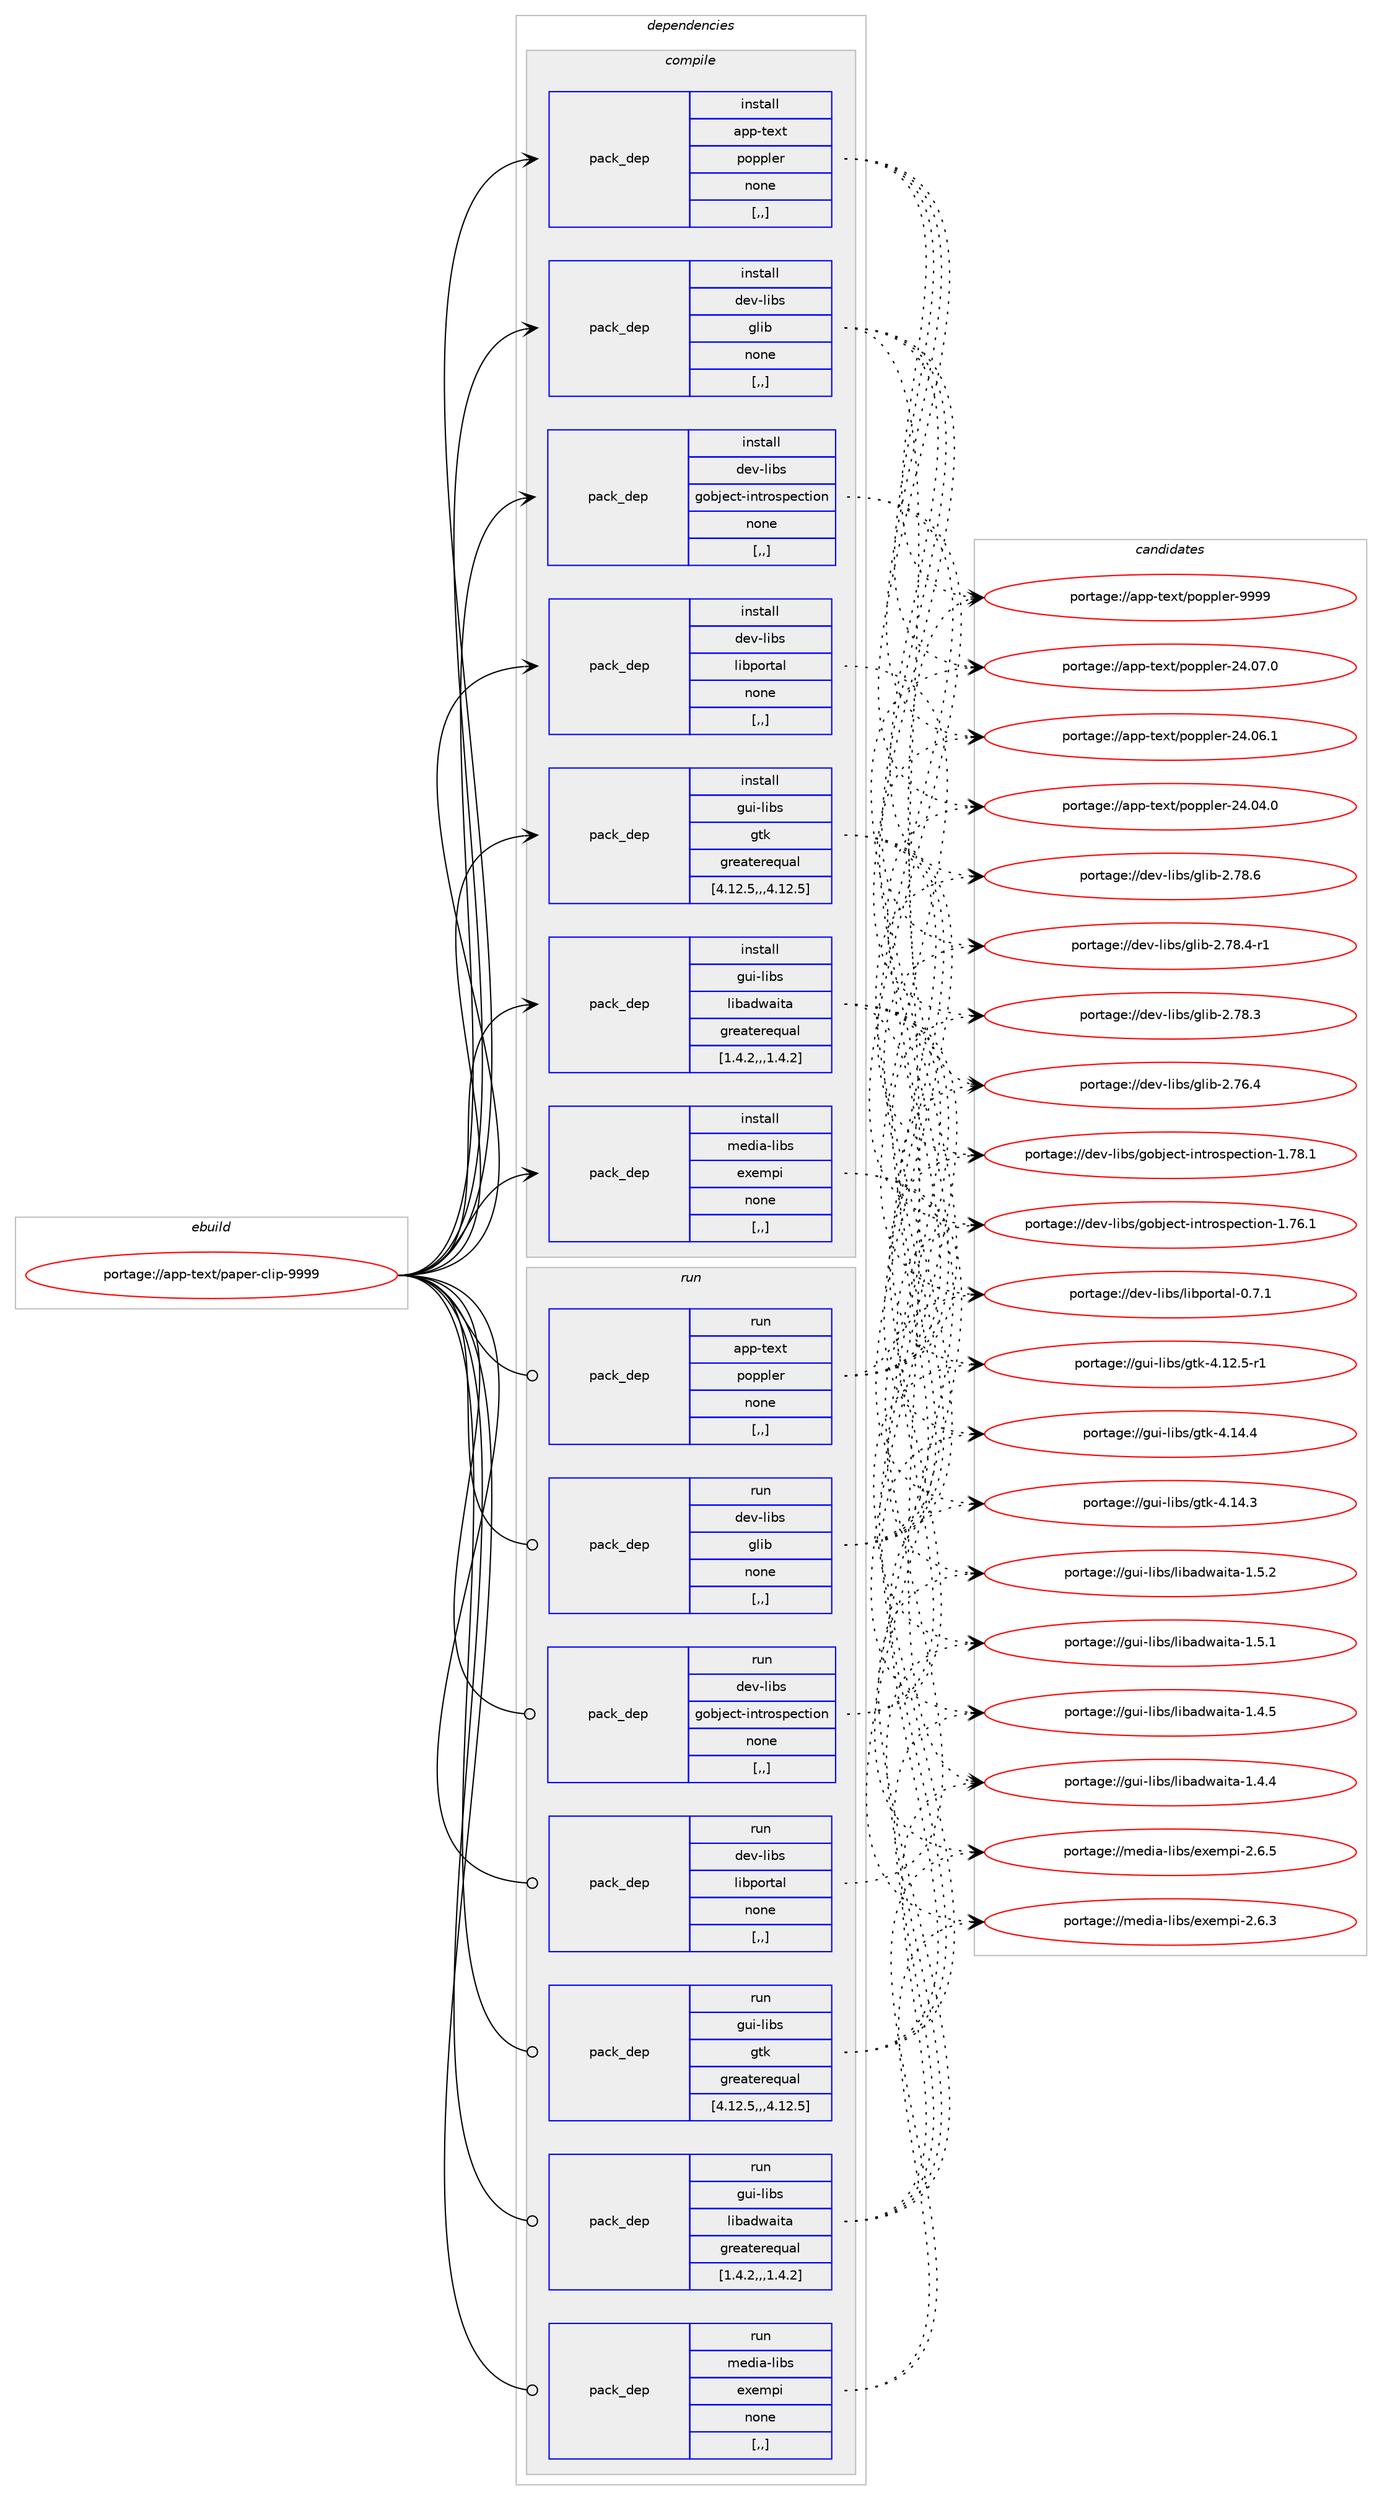 digraph prolog {

# *************
# Graph options
# *************

newrank=true;
concentrate=true;
compound=true;
graph [rankdir=LR,fontname=Helvetica,fontsize=10,ranksep=1.5];#, ranksep=2.5, nodesep=0.2];
edge  [arrowhead=vee];
node  [fontname=Helvetica,fontsize=10];

# **********
# The ebuild
# **********

subgraph cluster_leftcol {
color=gray;
label=<<i>ebuild</i>>;
id [label="portage://app-text/paper-clip-9999", color=red, width=4, href="../app-text/paper-clip-9999.svg"];
}

# ****************
# The dependencies
# ****************

subgraph cluster_midcol {
color=gray;
label=<<i>dependencies</i>>;
subgraph cluster_compile {
fillcolor="#eeeeee";
style=filled;
label=<<i>compile</i>>;
subgraph pack42003 {
dependency58040 [label=<<TABLE BORDER="0" CELLBORDER="1" CELLSPACING="0" CELLPADDING="4" WIDTH="220"><TR><TD ROWSPAN="6" CELLPADDING="30">pack_dep</TD></TR><TR><TD WIDTH="110">install</TD></TR><TR><TD>app-text</TD></TR><TR><TD>poppler</TD></TR><TR><TD>none</TD></TR><TR><TD>[,,]</TD></TR></TABLE>>, shape=none, color=blue];
}
id:e -> dependency58040:w [weight=20,style="solid",arrowhead="vee"];
subgraph pack42004 {
dependency58041 [label=<<TABLE BORDER="0" CELLBORDER="1" CELLSPACING="0" CELLPADDING="4" WIDTH="220"><TR><TD ROWSPAN="6" CELLPADDING="30">pack_dep</TD></TR><TR><TD WIDTH="110">install</TD></TR><TR><TD>dev-libs</TD></TR><TR><TD>glib</TD></TR><TR><TD>none</TD></TR><TR><TD>[,,]</TD></TR></TABLE>>, shape=none, color=blue];
}
id:e -> dependency58041:w [weight=20,style="solid",arrowhead="vee"];
subgraph pack42005 {
dependency58042 [label=<<TABLE BORDER="0" CELLBORDER="1" CELLSPACING="0" CELLPADDING="4" WIDTH="220"><TR><TD ROWSPAN="6" CELLPADDING="30">pack_dep</TD></TR><TR><TD WIDTH="110">install</TD></TR><TR><TD>dev-libs</TD></TR><TR><TD>gobject-introspection</TD></TR><TR><TD>none</TD></TR><TR><TD>[,,]</TD></TR></TABLE>>, shape=none, color=blue];
}
id:e -> dependency58042:w [weight=20,style="solid",arrowhead="vee"];
subgraph pack42006 {
dependency58043 [label=<<TABLE BORDER="0" CELLBORDER="1" CELLSPACING="0" CELLPADDING="4" WIDTH="220"><TR><TD ROWSPAN="6" CELLPADDING="30">pack_dep</TD></TR><TR><TD WIDTH="110">install</TD></TR><TR><TD>dev-libs</TD></TR><TR><TD>libportal</TD></TR><TR><TD>none</TD></TR><TR><TD>[,,]</TD></TR></TABLE>>, shape=none, color=blue];
}
id:e -> dependency58043:w [weight=20,style="solid",arrowhead="vee"];
subgraph pack42007 {
dependency58044 [label=<<TABLE BORDER="0" CELLBORDER="1" CELLSPACING="0" CELLPADDING="4" WIDTH="220"><TR><TD ROWSPAN="6" CELLPADDING="30">pack_dep</TD></TR><TR><TD WIDTH="110">install</TD></TR><TR><TD>gui-libs</TD></TR><TR><TD>gtk</TD></TR><TR><TD>greaterequal</TD></TR><TR><TD>[4.12.5,,,4.12.5]</TD></TR></TABLE>>, shape=none, color=blue];
}
id:e -> dependency58044:w [weight=20,style="solid",arrowhead="vee"];
subgraph pack42008 {
dependency58045 [label=<<TABLE BORDER="0" CELLBORDER="1" CELLSPACING="0" CELLPADDING="4" WIDTH="220"><TR><TD ROWSPAN="6" CELLPADDING="30">pack_dep</TD></TR><TR><TD WIDTH="110">install</TD></TR><TR><TD>gui-libs</TD></TR><TR><TD>libadwaita</TD></TR><TR><TD>greaterequal</TD></TR><TR><TD>[1.4.2,,,1.4.2]</TD></TR></TABLE>>, shape=none, color=blue];
}
id:e -> dependency58045:w [weight=20,style="solid",arrowhead="vee"];
subgraph pack42009 {
dependency58046 [label=<<TABLE BORDER="0" CELLBORDER="1" CELLSPACING="0" CELLPADDING="4" WIDTH="220"><TR><TD ROWSPAN="6" CELLPADDING="30">pack_dep</TD></TR><TR><TD WIDTH="110">install</TD></TR><TR><TD>media-libs</TD></TR><TR><TD>exempi</TD></TR><TR><TD>none</TD></TR><TR><TD>[,,]</TD></TR></TABLE>>, shape=none, color=blue];
}
id:e -> dependency58046:w [weight=20,style="solid",arrowhead="vee"];
}
subgraph cluster_compileandrun {
fillcolor="#eeeeee";
style=filled;
label=<<i>compile and run</i>>;
}
subgraph cluster_run {
fillcolor="#eeeeee";
style=filled;
label=<<i>run</i>>;
subgraph pack42010 {
dependency58047 [label=<<TABLE BORDER="0" CELLBORDER="1" CELLSPACING="0" CELLPADDING="4" WIDTH="220"><TR><TD ROWSPAN="6" CELLPADDING="30">pack_dep</TD></TR><TR><TD WIDTH="110">run</TD></TR><TR><TD>app-text</TD></TR><TR><TD>poppler</TD></TR><TR><TD>none</TD></TR><TR><TD>[,,]</TD></TR></TABLE>>, shape=none, color=blue];
}
id:e -> dependency58047:w [weight=20,style="solid",arrowhead="odot"];
subgraph pack42011 {
dependency58048 [label=<<TABLE BORDER="0" CELLBORDER="1" CELLSPACING="0" CELLPADDING="4" WIDTH="220"><TR><TD ROWSPAN="6" CELLPADDING="30">pack_dep</TD></TR><TR><TD WIDTH="110">run</TD></TR><TR><TD>dev-libs</TD></TR><TR><TD>glib</TD></TR><TR><TD>none</TD></TR><TR><TD>[,,]</TD></TR></TABLE>>, shape=none, color=blue];
}
id:e -> dependency58048:w [weight=20,style="solid",arrowhead="odot"];
subgraph pack42012 {
dependency58049 [label=<<TABLE BORDER="0" CELLBORDER="1" CELLSPACING="0" CELLPADDING="4" WIDTH="220"><TR><TD ROWSPAN="6" CELLPADDING="30">pack_dep</TD></TR><TR><TD WIDTH="110">run</TD></TR><TR><TD>dev-libs</TD></TR><TR><TD>gobject-introspection</TD></TR><TR><TD>none</TD></TR><TR><TD>[,,]</TD></TR></TABLE>>, shape=none, color=blue];
}
id:e -> dependency58049:w [weight=20,style="solid",arrowhead="odot"];
subgraph pack42013 {
dependency58050 [label=<<TABLE BORDER="0" CELLBORDER="1" CELLSPACING="0" CELLPADDING="4" WIDTH="220"><TR><TD ROWSPAN="6" CELLPADDING="30">pack_dep</TD></TR><TR><TD WIDTH="110">run</TD></TR><TR><TD>dev-libs</TD></TR><TR><TD>libportal</TD></TR><TR><TD>none</TD></TR><TR><TD>[,,]</TD></TR></TABLE>>, shape=none, color=blue];
}
id:e -> dependency58050:w [weight=20,style="solid",arrowhead="odot"];
subgraph pack42014 {
dependency58051 [label=<<TABLE BORDER="0" CELLBORDER="1" CELLSPACING="0" CELLPADDING="4" WIDTH="220"><TR><TD ROWSPAN="6" CELLPADDING="30">pack_dep</TD></TR><TR><TD WIDTH="110">run</TD></TR><TR><TD>gui-libs</TD></TR><TR><TD>gtk</TD></TR><TR><TD>greaterequal</TD></TR><TR><TD>[4.12.5,,,4.12.5]</TD></TR></TABLE>>, shape=none, color=blue];
}
id:e -> dependency58051:w [weight=20,style="solid",arrowhead="odot"];
subgraph pack42015 {
dependency58052 [label=<<TABLE BORDER="0" CELLBORDER="1" CELLSPACING="0" CELLPADDING="4" WIDTH="220"><TR><TD ROWSPAN="6" CELLPADDING="30">pack_dep</TD></TR><TR><TD WIDTH="110">run</TD></TR><TR><TD>gui-libs</TD></TR><TR><TD>libadwaita</TD></TR><TR><TD>greaterequal</TD></TR><TR><TD>[1.4.2,,,1.4.2]</TD></TR></TABLE>>, shape=none, color=blue];
}
id:e -> dependency58052:w [weight=20,style="solid",arrowhead="odot"];
subgraph pack42016 {
dependency58053 [label=<<TABLE BORDER="0" CELLBORDER="1" CELLSPACING="0" CELLPADDING="4" WIDTH="220"><TR><TD ROWSPAN="6" CELLPADDING="30">pack_dep</TD></TR><TR><TD WIDTH="110">run</TD></TR><TR><TD>media-libs</TD></TR><TR><TD>exempi</TD></TR><TR><TD>none</TD></TR><TR><TD>[,,]</TD></TR></TABLE>>, shape=none, color=blue];
}
id:e -> dependency58053:w [weight=20,style="solid",arrowhead="odot"];
}
}

# **************
# The candidates
# **************

subgraph cluster_choices {
rank=same;
color=gray;
label=<<i>candidates</i>>;

subgraph choice42003 {
color=black;
nodesep=1;
choice9711211245116101120116471121111121121081011144557575757 [label="portage://app-text/poppler-9999", color=red, width=4,href="../app-text/poppler-9999.svg"];
choice9711211245116101120116471121111121121081011144550524648554648 [label="portage://app-text/poppler-24.07.0", color=red, width=4,href="../app-text/poppler-24.07.0.svg"];
choice9711211245116101120116471121111121121081011144550524648544649 [label="portage://app-text/poppler-24.06.1", color=red, width=4,href="../app-text/poppler-24.06.1.svg"];
choice9711211245116101120116471121111121121081011144550524648524648 [label="portage://app-text/poppler-24.04.0", color=red, width=4,href="../app-text/poppler-24.04.0.svg"];
dependency58040:e -> choice9711211245116101120116471121111121121081011144557575757:w [style=dotted,weight="100"];
dependency58040:e -> choice9711211245116101120116471121111121121081011144550524648554648:w [style=dotted,weight="100"];
dependency58040:e -> choice9711211245116101120116471121111121121081011144550524648544649:w [style=dotted,weight="100"];
dependency58040:e -> choice9711211245116101120116471121111121121081011144550524648524648:w [style=dotted,weight="100"];
}
subgraph choice42004 {
color=black;
nodesep=1;
choice1001011184510810598115471031081059845504655564654 [label="portage://dev-libs/glib-2.78.6", color=red, width=4,href="../dev-libs/glib-2.78.6.svg"];
choice10010111845108105981154710310810598455046555646524511449 [label="portage://dev-libs/glib-2.78.4-r1", color=red, width=4,href="../dev-libs/glib-2.78.4-r1.svg"];
choice1001011184510810598115471031081059845504655564651 [label="portage://dev-libs/glib-2.78.3", color=red, width=4,href="../dev-libs/glib-2.78.3.svg"];
choice1001011184510810598115471031081059845504655544652 [label="portage://dev-libs/glib-2.76.4", color=red, width=4,href="../dev-libs/glib-2.76.4.svg"];
dependency58041:e -> choice1001011184510810598115471031081059845504655564654:w [style=dotted,weight="100"];
dependency58041:e -> choice10010111845108105981154710310810598455046555646524511449:w [style=dotted,weight="100"];
dependency58041:e -> choice1001011184510810598115471031081059845504655564651:w [style=dotted,weight="100"];
dependency58041:e -> choice1001011184510810598115471031081059845504655544652:w [style=dotted,weight="100"];
}
subgraph choice42005 {
color=black;
nodesep=1;
choice1001011184510810598115471031119810610199116451051101161141111151121019911610511111045494655564649 [label="portage://dev-libs/gobject-introspection-1.78.1", color=red, width=4,href="../dev-libs/gobject-introspection-1.78.1.svg"];
choice1001011184510810598115471031119810610199116451051101161141111151121019911610511111045494655544649 [label="portage://dev-libs/gobject-introspection-1.76.1", color=red, width=4,href="../dev-libs/gobject-introspection-1.76.1.svg"];
dependency58042:e -> choice1001011184510810598115471031119810610199116451051101161141111151121019911610511111045494655564649:w [style=dotted,weight="100"];
dependency58042:e -> choice1001011184510810598115471031119810610199116451051101161141111151121019911610511111045494655544649:w [style=dotted,weight="100"];
}
subgraph choice42006 {
color=black;
nodesep=1;
choice1001011184510810598115471081059811211111411697108454846554649 [label="portage://dev-libs/libportal-0.7.1", color=red, width=4,href="../dev-libs/libportal-0.7.1.svg"];
dependency58043:e -> choice1001011184510810598115471081059811211111411697108454846554649:w [style=dotted,weight="100"];
}
subgraph choice42007 {
color=black;
nodesep=1;
choice10311710545108105981154710311610745524649524652 [label="portage://gui-libs/gtk-4.14.4", color=red, width=4,href="../gui-libs/gtk-4.14.4.svg"];
choice10311710545108105981154710311610745524649524651 [label="portage://gui-libs/gtk-4.14.3", color=red, width=4,href="../gui-libs/gtk-4.14.3.svg"];
choice103117105451081059811547103116107455246495046534511449 [label="portage://gui-libs/gtk-4.12.5-r1", color=red, width=4,href="../gui-libs/gtk-4.12.5-r1.svg"];
dependency58044:e -> choice10311710545108105981154710311610745524649524652:w [style=dotted,weight="100"];
dependency58044:e -> choice10311710545108105981154710311610745524649524651:w [style=dotted,weight="100"];
dependency58044:e -> choice103117105451081059811547103116107455246495046534511449:w [style=dotted,weight="100"];
}
subgraph choice42008 {
color=black;
nodesep=1;
choice10311710545108105981154710810598971001199710511697454946534650 [label="portage://gui-libs/libadwaita-1.5.2", color=red, width=4,href="../gui-libs/libadwaita-1.5.2.svg"];
choice10311710545108105981154710810598971001199710511697454946534649 [label="portage://gui-libs/libadwaita-1.5.1", color=red, width=4,href="../gui-libs/libadwaita-1.5.1.svg"];
choice10311710545108105981154710810598971001199710511697454946524653 [label="portage://gui-libs/libadwaita-1.4.5", color=red, width=4,href="../gui-libs/libadwaita-1.4.5.svg"];
choice10311710545108105981154710810598971001199710511697454946524652 [label="portage://gui-libs/libadwaita-1.4.4", color=red, width=4,href="../gui-libs/libadwaita-1.4.4.svg"];
dependency58045:e -> choice10311710545108105981154710810598971001199710511697454946534650:w [style=dotted,weight="100"];
dependency58045:e -> choice10311710545108105981154710810598971001199710511697454946534649:w [style=dotted,weight="100"];
dependency58045:e -> choice10311710545108105981154710810598971001199710511697454946524653:w [style=dotted,weight="100"];
dependency58045:e -> choice10311710545108105981154710810598971001199710511697454946524652:w [style=dotted,weight="100"];
}
subgraph choice42009 {
color=black;
nodesep=1;
choice10910110010597451081059811547101120101109112105455046544653 [label="portage://media-libs/exempi-2.6.5", color=red, width=4,href="../media-libs/exempi-2.6.5.svg"];
choice10910110010597451081059811547101120101109112105455046544651 [label="portage://media-libs/exempi-2.6.3", color=red, width=4,href="../media-libs/exempi-2.6.3.svg"];
dependency58046:e -> choice10910110010597451081059811547101120101109112105455046544653:w [style=dotted,weight="100"];
dependency58046:e -> choice10910110010597451081059811547101120101109112105455046544651:w [style=dotted,weight="100"];
}
subgraph choice42010 {
color=black;
nodesep=1;
choice9711211245116101120116471121111121121081011144557575757 [label="portage://app-text/poppler-9999", color=red, width=4,href="../app-text/poppler-9999.svg"];
choice9711211245116101120116471121111121121081011144550524648554648 [label="portage://app-text/poppler-24.07.0", color=red, width=4,href="../app-text/poppler-24.07.0.svg"];
choice9711211245116101120116471121111121121081011144550524648544649 [label="portage://app-text/poppler-24.06.1", color=red, width=4,href="../app-text/poppler-24.06.1.svg"];
choice9711211245116101120116471121111121121081011144550524648524648 [label="portage://app-text/poppler-24.04.0", color=red, width=4,href="../app-text/poppler-24.04.0.svg"];
dependency58047:e -> choice9711211245116101120116471121111121121081011144557575757:w [style=dotted,weight="100"];
dependency58047:e -> choice9711211245116101120116471121111121121081011144550524648554648:w [style=dotted,weight="100"];
dependency58047:e -> choice9711211245116101120116471121111121121081011144550524648544649:w [style=dotted,weight="100"];
dependency58047:e -> choice9711211245116101120116471121111121121081011144550524648524648:w [style=dotted,weight="100"];
}
subgraph choice42011 {
color=black;
nodesep=1;
choice1001011184510810598115471031081059845504655564654 [label="portage://dev-libs/glib-2.78.6", color=red, width=4,href="../dev-libs/glib-2.78.6.svg"];
choice10010111845108105981154710310810598455046555646524511449 [label="portage://dev-libs/glib-2.78.4-r1", color=red, width=4,href="../dev-libs/glib-2.78.4-r1.svg"];
choice1001011184510810598115471031081059845504655564651 [label="portage://dev-libs/glib-2.78.3", color=red, width=4,href="../dev-libs/glib-2.78.3.svg"];
choice1001011184510810598115471031081059845504655544652 [label="portage://dev-libs/glib-2.76.4", color=red, width=4,href="../dev-libs/glib-2.76.4.svg"];
dependency58048:e -> choice1001011184510810598115471031081059845504655564654:w [style=dotted,weight="100"];
dependency58048:e -> choice10010111845108105981154710310810598455046555646524511449:w [style=dotted,weight="100"];
dependency58048:e -> choice1001011184510810598115471031081059845504655564651:w [style=dotted,weight="100"];
dependency58048:e -> choice1001011184510810598115471031081059845504655544652:w [style=dotted,weight="100"];
}
subgraph choice42012 {
color=black;
nodesep=1;
choice1001011184510810598115471031119810610199116451051101161141111151121019911610511111045494655564649 [label="portage://dev-libs/gobject-introspection-1.78.1", color=red, width=4,href="../dev-libs/gobject-introspection-1.78.1.svg"];
choice1001011184510810598115471031119810610199116451051101161141111151121019911610511111045494655544649 [label="portage://dev-libs/gobject-introspection-1.76.1", color=red, width=4,href="../dev-libs/gobject-introspection-1.76.1.svg"];
dependency58049:e -> choice1001011184510810598115471031119810610199116451051101161141111151121019911610511111045494655564649:w [style=dotted,weight="100"];
dependency58049:e -> choice1001011184510810598115471031119810610199116451051101161141111151121019911610511111045494655544649:w [style=dotted,weight="100"];
}
subgraph choice42013 {
color=black;
nodesep=1;
choice1001011184510810598115471081059811211111411697108454846554649 [label="portage://dev-libs/libportal-0.7.1", color=red, width=4,href="../dev-libs/libportal-0.7.1.svg"];
dependency58050:e -> choice1001011184510810598115471081059811211111411697108454846554649:w [style=dotted,weight="100"];
}
subgraph choice42014 {
color=black;
nodesep=1;
choice10311710545108105981154710311610745524649524652 [label="portage://gui-libs/gtk-4.14.4", color=red, width=4,href="../gui-libs/gtk-4.14.4.svg"];
choice10311710545108105981154710311610745524649524651 [label="portage://gui-libs/gtk-4.14.3", color=red, width=4,href="../gui-libs/gtk-4.14.3.svg"];
choice103117105451081059811547103116107455246495046534511449 [label="portage://gui-libs/gtk-4.12.5-r1", color=red, width=4,href="../gui-libs/gtk-4.12.5-r1.svg"];
dependency58051:e -> choice10311710545108105981154710311610745524649524652:w [style=dotted,weight="100"];
dependency58051:e -> choice10311710545108105981154710311610745524649524651:w [style=dotted,weight="100"];
dependency58051:e -> choice103117105451081059811547103116107455246495046534511449:w [style=dotted,weight="100"];
}
subgraph choice42015 {
color=black;
nodesep=1;
choice10311710545108105981154710810598971001199710511697454946534650 [label="portage://gui-libs/libadwaita-1.5.2", color=red, width=4,href="../gui-libs/libadwaita-1.5.2.svg"];
choice10311710545108105981154710810598971001199710511697454946534649 [label="portage://gui-libs/libadwaita-1.5.1", color=red, width=4,href="../gui-libs/libadwaita-1.5.1.svg"];
choice10311710545108105981154710810598971001199710511697454946524653 [label="portage://gui-libs/libadwaita-1.4.5", color=red, width=4,href="../gui-libs/libadwaita-1.4.5.svg"];
choice10311710545108105981154710810598971001199710511697454946524652 [label="portage://gui-libs/libadwaita-1.4.4", color=red, width=4,href="../gui-libs/libadwaita-1.4.4.svg"];
dependency58052:e -> choice10311710545108105981154710810598971001199710511697454946534650:w [style=dotted,weight="100"];
dependency58052:e -> choice10311710545108105981154710810598971001199710511697454946534649:w [style=dotted,weight="100"];
dependency58052:e -> choice10311710545108105981154710810598971001199710511697454946524653:w [style=dotted,weight="100"];
dependency58052:e -> choice10311710545108105981154710810598971001199710511697454946524652:w [style=dotted,weight="100"];
}
subgraph choice42016 {
color=black;
nodesep=1;
choice10910110010597451081059811547101120101109112105455046544653 [label="portage://media-libs/exempi-2.6.5", color=red, width=4,href="../media-libs/exempi-2.6.5.svg"];
choice10910110010597451081059811547101120101109112105455046544651 [label="portage://media-libs/exempi-2.6.3", color=red, width=4,href="../media-libs/exempi-2.6.3.svg"];
dependency58053:e -> choice10910110010597451081059811547101120101109112105455046544653:w [style=dotted,weight="100"];
dependency58053:e -> choice10910110010597451081059811547101120101109112105455046544651:w [style=dotted,weight="100"];
}
}

}
